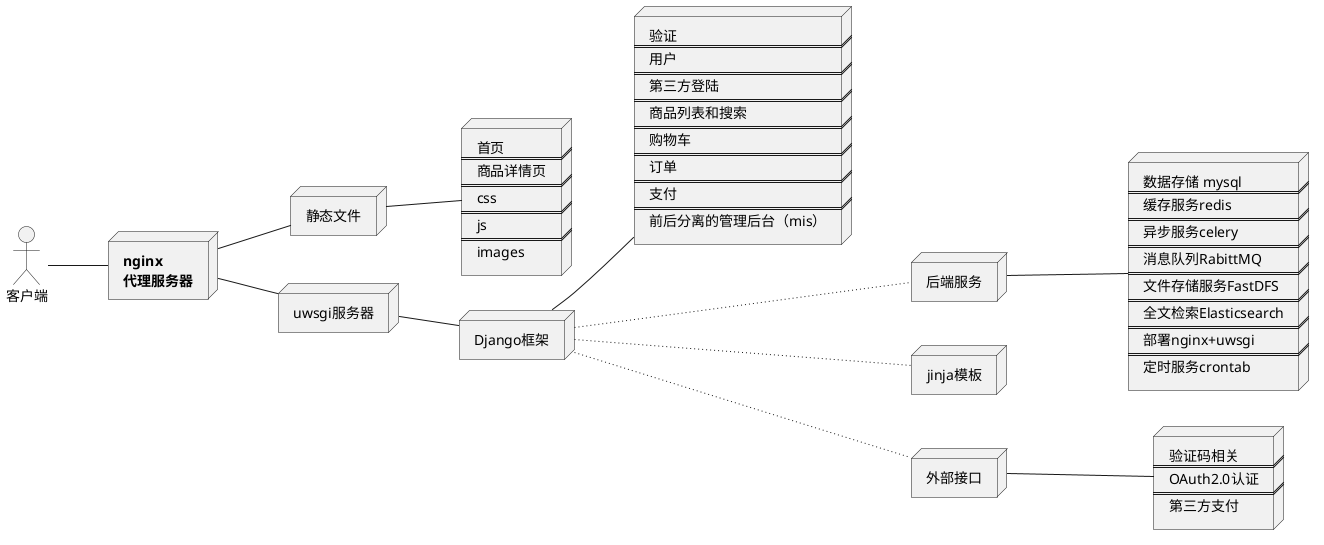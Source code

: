 @startuml
left to right direction
actor client [
客户端
]
node nginx [
    <b>nginx
    <b>代理服务器
]
node staticFile[
    静态文件
]

node uwsgi[
    uwsgi服务器
]

node django [
    Django框架
]
node staticList [
    首页
    ===
    商品详情页
    ===
    css
    ===
    js
    ===
    images
]
node DjangoFnList [
    验证
    ===
    用户
    ===
    第三方登陆
    ===
    商品列表和搜索
    ===
    购物车
    ===
    订单
    ===
    支付
    ===
    前后分离的管理后台（mis）
]

node service [
    后端服务
]
node jinja [
    jinja模板
]
node threedInterface [
    外部接口
]

node serviceList [
    数据存储 mysql
    ===
    缓存服务redis
    ===
    异步服务celery
    ===
    消息队列RabittMQ
    ===
    文件存储服务FastDFS
    ===
    全文检索Elasticsearch
    ===
    部署nginx+uwsgi
    ===
    定时服务crontab
]
node threedInterfaceList [
    验证码相关
    ===
    OAuth2.0认证
    ===
    第三方支付
]

client -- nginx
nginx -- staticFile
nginx -- uwsgi
staticFile -- staticList
uwsgi -- django
django -- DjangoFnList
django ~~~ service
django ~~~ jinja
django ~~~ threedInterface
service --- serviceList
threedInterface --- threedInterfaceList
@enduml
